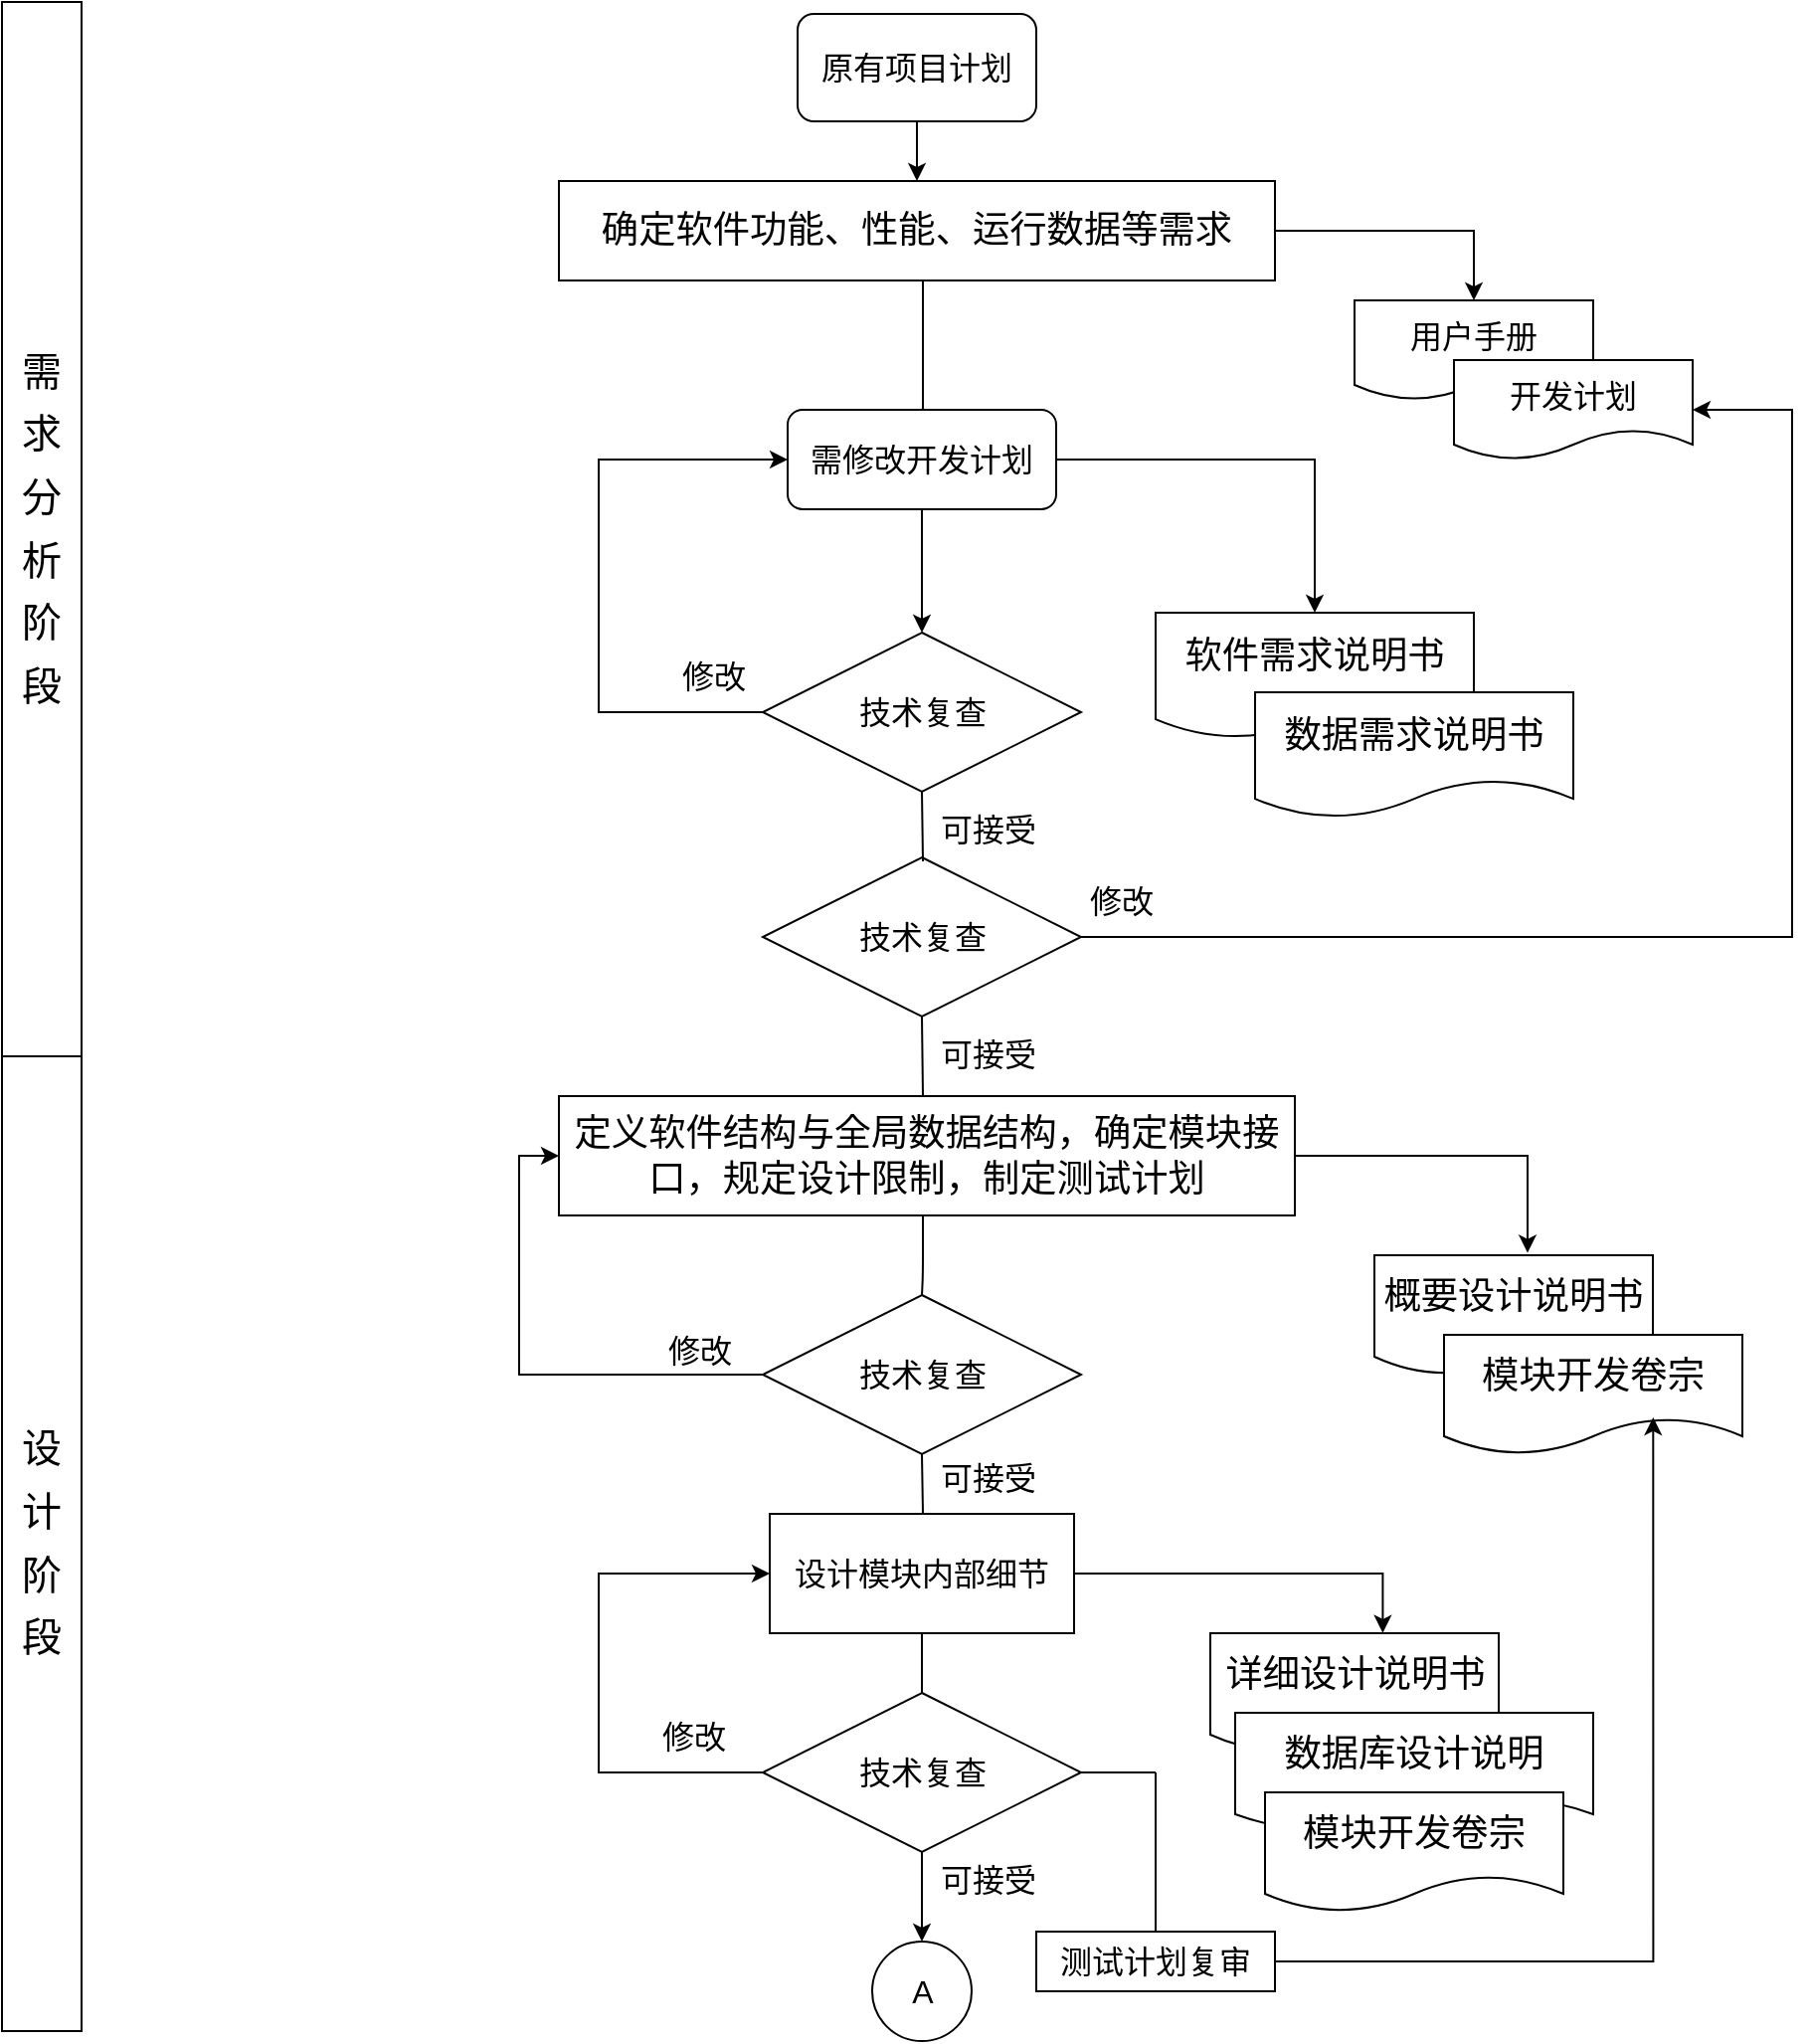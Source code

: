 <mxfile version="14.5.7" type="github">
  <diagram name="Page-1" id="42789a77-a242-8287-6e28-9cd8cfd52e62">
    <mxGraphModel dx="1038" dy="547" grid="1" gridSize="10" guides="1" tooltips="1" connect="1" arrows="1" fold="1" page="1" pageScale="1" pageWidth="1100" pageHeight="850" background="#ffffff" math="0" shadow="0">
      <root>
        <mxCell id="0" />
        <mxCell id="1" parent="0" />
        <mxCell id="1EMOrDI6KpjG5rJn1dOF-1" value="&lt;p style=&quot;line-height: 130%&quot;&gt;&lt;font style=&quot;font-size: 20px ; line-height: 158%&quot;&gt;需求分析阶段&lt;/font&gt;&lt;/p&gt;" style="rounded=0;whiteSpace=wrap;html=1;align=center;" vertex="1" parent="1">
          <mxGeometry x="80" y="30" width="40" height="530" as="geometry" />
        </mxCell>
        <mxCell id="1EMOrDI6KpjG5rJn1dOF-2" value="&lt;p style=&quot;line-height: 130%&quot;&gt;&lt;span style=&quot;font-size: 20px ; line-height: 158%&quot;&gt;设计阶段&lt;/span&gt;&lt;/p&gt;" style="rounded=0;whiteSpace=wrap;html=1;align=center;" vertex="1" parent="1">
          <mxGeometry x="80" y="560" width="40" height="490" as="geometry" />
        </mxCell>
        <mxCell id="1EMOrDI6KpjG5rJn1dOF-3" style="edgeStyle=orthogonalEdgeStyle;rounded=0;orthogonalLoop=1;jettySize=auto;html=1;exitX=0.5;exitY=1;exitDx=0;exitDy=0;fontSize=16;" edge="1" parent="1" source="1EMOrDI6KpjG5rJn1dOF-4" target="1EMOrDI6KpjG5rJn1dOF-7">
          <mxGeometry relative="1" as="geometry">
            <mxPoint x="540" y="120" as="targetPoint" />
          </mxGeometry>
        </mxCell>
        <mxCell id="1EMOrDI6KpjG5rJn1dOF-4" value="原有项目计划" style="rounded=1;whiteSpace=wrap;html=1;fontSize=16;" vertex="1" parent="1">
          <mxGeometry x="480" y="36" width="120" height="54" as="geometry" />
        </mxCell>
        <mxCell id="1EMOrDI6KpjG5rJn1dOF-5" style="edgeStyle=orthogonalEdgeStyle;rounded=0;orthogonalLoop=1;jettySize=auto;html=1;exitX=1;exitY=0.5;exitDx=0;exitDy=0;entryX=0.5;entryY=0;entryDx=0;entryDy=0;fontSize=16;" edge="1" parent="1" source="1EMOrDI6KpjG5rJn1dOF-7" target="1EMOrDI6KpjG5rJn1dOF-19">
          <mxGeometry relative="1" as="geometry">
            <Array as="points">
              <mxPoint x="820" y="145" />
              <mxPoint x="820" y="180" />
            </Array>
          </mxGeometry>
        </mxCell>
        <mxCell id="1EMOrDI6KpjG5rJn1dOF-6" style="edgeStyle=orthogonalEdgeStyle;rounded=0;orthogonalLoop=1;jettySize=auto;html=1;entryX=0.5;entryY=0;entryDx=0;entryDy=0;fontSize=16;" edge="1" parent="1" source="1EMOrDI6KpjG5rJn1dOF-7" target="1EMOrDI6KpjG5rJn1dOF-10">
          <mxGeometry relative="1" as="geometry">
            <Array as="points">
              <mxPoint x="543" y="250" />
              <mxPoint x="543" y="250" />
            </Array>
          </mxGeometry>
        </mxCell>
        <mxCell id="1EMOrDI6KpjG5rJn1dOF-7" value="&lt;p class=&quot;MsoNormal&quot;&gt;&lt;span style=&quot;font-size: 14pt&quot;&gt;&lt;font face=&quot;仿宋_GB2312&quot;&gt;确定软件功能、性能、运行数据等需求&lt;/font&gt;&lt;/span&gt;&lt;/p&gt;" style="rounded=0;whiteSpace=wrap;html=1;" vertex="1" parent="1">
          <mxGeometry x="360" y="120" width="360" height="50" as="geometry" />
        </mxCell>
        <mxCell id="1EMOrDI6KpjG5rJn1dOF-8" style="edgeStyle=orthogonalEdgeStyle;rounded=0;orthogonalLoop=1;jettySize=auto;html=1;exitX=0.5;exitY=1;exitDx=0;exitDy=0;entryX=0.5;entryY=0;entryDx=0;entryDy=0;fontSize=16;" edge="1" parent="1" source="1EMOrDI6KpjG5rJn1dOF-10" target="1EMOrDI6KpjG5rJn1dOF-12">
          <mxGeometry relative="1" as="geometry" />
        </mxCell>
        <mxCell id="1EMOrDI6KpjG5rJn1dOF-9" style="edgeStyle=orthogonalEdgeStyle;rounded=0;orthogonalLoop=1;jettySize=auto;html=1;entryX=0.5;entryY=0;entryDx=0;entryDy=0;fontSize=16;" edge="1" parent="1" source="1EMOrDI6KpjG5rJn1dOF-10" target="1EMOrDI6KpjG5rJn1dOF-20">
          <mxGeometry relative="1" as="geometry" />
        </mxCell>
        <mxCell id="1EMOrDI6KpjG5rJn1dOF-10" value="需修改开发计划" style="rounded=1;whiteSpace=wrap;html=1;fontSize=16;" vertex="1" parent="1">
          <mxGeometry x="475" y="235" width="135" height="50" as="geometry" />
        </mxCell>
        <mxCell id="1EMOrDI6KpjG5rJn1dOF-11" style="edgeStyle=orthogonalEdgeStyle;rounded=0;orthogonalLoop=1;jettySize=auto;html=1;exitX=0;exitY=0.5;exitDx=0;exitDy=0;entryX=0;entryY=0.5;entryDx=0;entryDy=0;fontSize=16;" edge="1" parent="1" source="1EMOrDI6KpjG5rJn1dOF-12" target="1EMOrDI6KpjG5rJn1dOF-10">
          <mxGeometry relative="1" as="geometry">
            <Array as="points">
              <mxPoint x="380" y="387" />
              <mxPoint x="380" y="260" />
            </Array>
          </mxGeometry>
        </mxCell>
        <mxCell id="1EMOrDI6KpjG5rJn1dOF-12" value="技术复查" style="rhombus;whiteSpace=wrap;html=1;fontSize=16;" vertex="1" parent="1">
          <mxGeometry x="462.5" y="347" width="160" height="80" as="geometry" />
        </mxCell>
        <mxCell id="1EMOrDI6KpjG5rJn1dOF-13" style="edgeStyle=orthogonalEdgeStyle;rounded=0;orthogonalLoop=1;jettySize=auto;html=1;entryX=1;entryY=0.5;entryDx=0;entryDy=0;fontSize=16;" edge="1" parent="1" source="1EMOrDI6KpjG5rJn1dOF-14" target="1EMOrDI6KpjG5rJn1dOF-22">
          <mxGeometry relative="1" as="geometry">
            <Array as="points">
              <mxPoint x="980" y="500" />
              <mxPoint x="980" y="235" />
            </Array>
          </mxGeometry>
        </mxCell>
        <mxCell id="1EMOrDI6KpjG5rJn1dOF-14" value="技术复查" style="rhombus;whiteSpace=wrap;html=1;fontSize=16;" vertex="1" parent="1">
          <mxGeometry x="462.5" y="460" width="160" height="80" as="geometry" />
        </mxCell>
        <mxCell id="1EMOrDI6KpjG5rJn1dOF-15" value="" style="endArrow=none;html=1;entryX=0.5;entryY=1;entryDx=0;entryDy=0;" edge="1" parent="1" target="1EMOrDI6KpjG5rJn1dOF-12">
          <mxGeometry width="50" height="50" relative="1" as="geometry">
            <mxPoint x="543" y="462" as="sourcePoint" />
            <mxPoint x="542.5" y="432" as="targetPoint" />
            <Array as="points" />
          </mxGeometry>
        </mxCell>
        <mxCell id="1EMOrDI6KpjG5rJn1dOF-16" value="可接受" style="text;html=1;resizable=0;points=[];autosize=1;align=left;verticalAlign=top;spacingTop=-4;fontSize=16;" vertex="1" parent="1">
          <mxGeometry x="550" y="433.5" width="60" height="20" as="geometry" />
        </mxCell>
        <mxCell id="1EMOrDI6KpjG5rJn1dOF-17" value="修改" style="text;html=1;resizable=0;points=[];autosize=1;align=left;verticalAlign=top;spacingTop=-4;fontSize=16;" vertex="1" parent="1">
          <mxGeometry x="625" y="470" width="50" height="20" as="geometry" />
        </mxCell>
        <mxCell id="1EMOrDI6KpjG5rJn1dOF-18" value="修改" style="text;html=1;resizable=0;points=[];autosize=1;align=left;verticalAlign=top;spacingTop=-4;fontSize=16;" vertex="1" parent="1">
          <mxGeometry x="420" y="357" width="50" height="20" as="geometry" />
        </mxCell>
        <mxCell id="1EMOrDI6KpjG5rJn1dOF-19" value="用户手册" style="shape=document;whiteSpace=wrap;html=1;boundedLbl=1;fontSize=16;" vertex="1" parent="1">
          <mxGeometry x="760" y="180" width="120" height="50" as="geometry" />
        </mxCell>
        <mxCell id="1EMOrDI6KpjG5rJn1dOF-20" value="&lt;p class=&quot;MsoNormal&quot;&gt;&lt;span style=&quot;font-size: 14pt&quot;&gt;&lt;font face=&quot;仿宋_GB2312&quot;&gt;软件需求说明书&lt;/font&gt;&lt;/span&gt;&lt;/p&gt;" style="shape=document;whiteSpace=wrap;html=1;boundedLbl=1;" vertex="1" parent="1">
          <mxGeometry x="660" y="337" width="160" height="63" as="geometry" />
        </mxCell>
        <mxCell id="1EMOrDI6KpjG5rJn1dOF-21" value="&lt;p class=&quot;MsoNormal&quot;&gt;&lt;span style=&quot;font-size: 14pt&quot;&gt;&lt;font face=&quot;仿宋_GB2312&quot;&gt;数据需求说明书&lt;/font&gt;&lt;/span&gt;&lt;/p&gt;" style="shape=document;whiteSpace=wrap;html=1;boundedLbl=1;fontSize=16;" vertex="1" parent="1">
          <mxGeometry x="710" y="377" width="160" height="63" as="geometry" />
        </mxCell>
        <mxCell id="1EMOrDI6KpjG5rJn1dOF-22" value="开发计划" style="shape=document;whiteSpace=wrap;html=1;boundedLbl=1;fontSize=16;" vertex="1" parent="1">
          <mxGeometry x="810" y="210" width="120" height="50" as="geometry" />
        </mxCell>
        <mxCell id="1EMOrDI6KpjG5rJn1dOF-23" value="" style="endArrow=none;html=1;fontSize=16;entryX=0.5;entryY=1;entryDx=0;entryDy=0;" edge="1" parent="1" target="1EMOrDI6KpjG5rJn1dOF-14">
          <mxGeometry width="50" height="50" relative="1" as="geometry">
            <mxPoint x="543" y="580" as="sourcePoint" />
            <mxPoint x="567.5" y="600" as="targetPoint" />
          </mxGeometry>
        </mxCell>
        <mxCell id="1EMOrDI6KpjG5rJn1dOF-24" value="可接受" style="text;html=1;resizable=0;points=[];autosize=1;align=left;verticalAlign=top;spacingTop=-4;fontSize=16;" vertex="1" parent="1">
          <mxGeometry x="550" y="546.5" width="60" height="20" as="geometry" />
        </mxCell>
        <mxCell id="1EMOrDI6KpjG5rJn1dOF-25" style="edgeStyle=orthogonalEdgeStyle;rounded=0;orthogonalLoop=1;jettySize=auto;html=1;entryX=0.55;entryY=-0.02;entryDx=0;entryDy=0;entryPerimeter=0;fontSize=16;" edge="1" parent="1" source="1EMOrDI6KpjG5rJn1dOF-26" target="1EMOrDI6KpjG5rJn1dOF-27">
          <mxGeometry relative="1" as="geometry" />
        </mxCell>
        <mxCell id="1EMOrDI6KpjG5rJn1dOF-26" value="&lt;p class=&quot;MsoNormal&quot;&gt;&lt;span style=&quot;font-size: 14pt&quot;&gt;&lt;font face=&quot;仿宋_GB2312&quot;&gt;定义软件结构与全局数据结构，确定模&lt;/font&gt;&lt;/span&gt;&lt;span style=&quot;font-size: 14pt&quot;&gt;块接口，规定设计限制，制定测试计划&lt;/span&gt;&lt;/p&gt;" style="rounded=0;whiteSpace=wrap;html=1;fontSize=16;align=center;" vertex="1" parent="1">
          <mxGeometry x="360" y="580" width="370" height="60" as="geometry" />
        </mxCell>
        <mxCell id="1EMOrDI6KpjG5rJn1dOF-27" value="&lt;p class=&quot;MsoNormal&quot;&gt;&lt;span style=&quot;font-size: 14pt&quot;&gt;&lt;font face=&quot;仿宋_GB2312&quot;&gt;概要设计说明书&lt;/font&gt;&lt;/span&gt;&lt;/p&gt;" style="shape=document;whiteSpace=wrap;html=1;boundedLbl=1;fontSize=16;" vertex="1" parent="1">
          <mxGeometry x="770" y="660" width="140" height="60" as="geometry" />
        </mxCell>
        <mxCell id="1EMOrDI6KpjG5rJn1dOF-28" value="&lt;p class=&quot;MsoNormal&quot;&gt;&lt;span style=&quot;font-size: 14pt&quot;&gt;&lt;font face=&quot;仿宋_GB2312&quot;&gt;模块开发卷宗&lt;/font&gt;&lt;/span&gt;&lt;/p&gt;" style="shape=document;whiteSpace=wrap;html=1;boundedLbl=1;fontSize=16;" vertex="1" parent="1">
          <mxGeometry x="805" y="700" width="150" height="60" as="geometry" />
        </mxCell>
        <mxCell id="1EMOrDI6KpjG5rJn1dOF-29" style="edgeStyle=orthogonalEdgeStyle;rounded=0;orthogonalLoop=1;jettySize=auto;html=1;entryX=0;entryY=0.5;entryDx=0;entryDy=0;fontSize=16;" edge="1" parent="1" source="1EMOrDI6KpjG5rJn1dOF-30" target="1EMOrDI6KpjG5rJn1dOF-26">
          <mxGeometry relative="1" as="geometry">
            <Array as="points">
              <mxPoint x="340" y="720" />
              <mxPoint x="340" y="610" />
            </Array>
          </mxGeometry>
        </mxCell>
        <mxCell id="1EMOrDI6KpjG5rJn1dOF-30" value="技术复查" style="rhombus;whiteSpace=wrap;html=1;fontSize=16;" vertex="1" parent="1">
          <mxGeometry x="462.5" y="680" width="160" height="80" as="geometry" />
        </mxCell>
        <mxCell id="1EMOrDI6KpjG5rJn1dOF-31" value="" style="endArrow=none;html=1;fontSize=16;exitX=0.5;exitY=0;exitDx=0;exitDy=0;" edge="1" parent="1" source="1EMOrDI6KpjG5rJn1dOF-30">
          <mxGeometry width="50" height="50" relative="1" as="geometry">
            <mxPoint x="500" y="690" as="sourcePoint" />
            <mxPoint x="543" y="640" as="targetPoint" />
            <Array as="points">
              <mxPoint x="543" y="670" />
            </Array>
          </mxGeometry>
        </mxCell>
        <mxCell id="1EMOrDI6KpjG5rJn1dOF-32" value="修改" style="text;html=1;resizable=0;points=[];autosize=1;align=left;verticalAlign=top;spacingTop=-4;fontSize=16;" vertex="1" parent="1">
          <mxGeometry x="412.5" y="696" width="50" height="20" as="geometry" />
        </mxCell>
        <mxCell id="1EMOrDI6KpjG5rJn1dOF-33" value="" style="endArrow=none;html=1;fontSize=16;" edge="1" parent="1">
          <mxGeometry width="50" height="50" relative="1" as="geometry">
            <mxPoint x="543" y="790" as="sourcePoint" />
            <mxPoint x="542.5" y="760" as="targetPoint" />
          </mxGeometry>
        </mxCell>
        <mxCell id="1EMOrDI6KpjG5rJn1dOF-34" value="可接受" style="text;html=1;resizable=0;points=[];autosize=1;align=left;verticalAlign=top;spacingTop=-4;fontSize=16;" vertex="1" parent="1">
          <mxGeometry x="550" y="760" width="60" height="20" as="geometry" />
        </mxCell>
        <mxCell id="1EMOrDI6KpjG5rJn1dOF-35" style="edgeStyle=orthogonalEdgeStyle;rounded=0;orthogonalLoop=1;jettySize=auto;html=1;exitX=1;exitY=0.5;exitDx=0;exitDy=0;entryX=0.598;entryY=-0.002;entryDx=0;entryDy=0;entryPerimeter=0;fontSize=16;" edge="1" parent="1" source="1EMOrDI6KpjG5rJn1dOF-36" target="1EMOrDI6KpjG5rJn1dOF-37">
          <mxGeometry relative="1" as="geometry" />
        </mxCell>
        <mxCell id="1EMOrDI6KpjG5rJn1dOF-36" value="设计模块内部细节" style="rounded=0;whiteSpace=wrap;html=1;fontSize=16;" vertex="1" parent="1">
          <mxGeometry x="466" y="790" width="153" height="60" as="geometry" />
        </mxCell>
        <mxCell id="1EMOrDI6KpjG5rJn1dOF-37" value="&lt;p class=&quot;MsoNormal&quot;&gt;&lt;span style=&quot;font-size: 14pt&quot;&gt;&lt;font face=&quot;仿宋_GB2312&quot;&gt;详细设计说明书&lt;/font&gt;&lt;/span&gt;&lt;/p&gt;" style="shape=document;whiteSpace=wrap;html=1;boundedLbl=1;fontSize=16;" vertex="1" parent="1">
          <mxGeometry x="687.5" y="850" width="145" height="60" as="geometry" />
        </mxCell>
        <mxCell id="1EMOrDI6KpjG5rJn1dOF-38" value="&lt;p class=&quot;MsoNormal&quot;&gt;&lt;span style=&quot;font-size: 14pt&quot;&gt;&lt;font face=&quot;仿宋_GB2312&quot;&gt;数据库设计说明&lt;/font&gt;&lt;/span&gt;&lt;/p&gt;" style="shape=document;whiteSpace=wrap;html=1;boundedLbl=1;fontSize=16;" vertex="1" parent="1">
          <mxGeometry x="700" y="890" width="180" height="60" as="geometry" />
        </mxCell>
        <mxCell id="1EMOrDI6KpjG5rJn1dOF-39" value="&lt;p class=&quot;MsoNormal&quot;&gt;&lt;span style=&quot;font-size: 14pt&quot;&gt;&lt;font face=&quot;仿宋_GB2312&quot;&gt;模块开发卷宗&lt;/font&gt;&lt;/span&gt;&lt;/p&gt;" style="shape=document;whiteSpace=wrap;html=1;boundedLbl=1;fontSize=16;" vertex="1" parent="1">
          <mxGeometry x="715" y="930" width="150" height="60" as="geometry" />
        </mxCell>
        <mxCell id="1EMOrDI6KpjG5rJn1dOF-40" style="edgeStyle=orthogonalEdgeStyle;rounded=0;orthogonalLoop=1;jettySize=auto;html=1;entryX=0;entryY=0.5;entryDx=0;entryDy=0;fontSize=16;" edge="1" parent="1" source="1EMOrDI6KpjG5rJn1dOF-42" target="1EMOrDI6KpjG5rJn1dOF-36">
          <mxGeometry relative="1" as="geometry">
            <Array as="points">
              <mxPoint x="380" y="920" />
              <mxPoint x="380" y="820" />
            </Array>
          </mxGeometry>
        </mxCell>
        <mxCell id="1EMOrDI6KpjG5rJn1dOF-41" style="edgeStyle=orthogonalEdgeStyle;rounded=0;orthogonalLoop=1;jettySize=auto;html=1;exitX=0.5;exitY=1;exitDx=0;exitDy=0;entryX=0.5;entryY=0;entryDx=0;entryDy=0;fontSize=16;" edge="1" parent="1" source="1EMOrDI6KpjG5rJn1dOF-42" target="1EMOrDI6KpjG5rJn1dOF-45">
          <mxGeometry relative="1" as="geometry" />
        </mxCell>
        <mxCell id="1EMOrDI6KpjG5rJn1dOF-42" value="技术复查" style="rhombus;whiteSpace=wrap;html=1;fontSize=16;" vertex="1" parent="1">
          <mxGeometry x="462.5" y="880" width="160" height="80" as="geometry" />
        </mxCell>
        <mxCell id="1EMOrDI6KpjG5rJn1dOF-43" value="" style="endArrow=none;html=1;fontSize=16;exitX=0.5;exitY=0;exitDx=0;exitDy=0;" edge="1" parent="1" source="1EMOrDI6KpjG5rJn1dOF-42">
          <mxGeometry width="50" height="50" relative="1" as="geometry">
            <mxPoint x="492.5" y="900" as="sourcePoint" />
            <mxPoint x="542.5" y="850" as="targetPoint" />
          </mxGeometry>
        </mxCell>
        <mxCell id="1EMOrDI6KpjG5rJn1dOF-44" value="修改" style="text;html=1;resizable=0;points=[];autosize=1;align=left;verticalAlign=top;spacingTop=-4;fontSize=16;" vertex="1" parent="1">
          <mxGeometry x="410" y="890" width="50" height="20" as="geometry" />
        </mxCell>
        <mxCell id="1EMOrDI6KpjG5rJn1dOF-45" value="A" style="ellipse;whiteSpace=wrap;html=1;aspect=fixed;fontSize=16;" vertex="1" parent="1">
          <mxGeometry x="517.5" y="1005" width="50" height="50" as="geometry" />
        </mxCell>
        <mxCell id="1EMOrDI6KpjG5rJn1dOF-46" value="可接受" style="text;html=1;resizable=0;points=[];autosize=1;align=left;verticalAlign=top;spacingTop=-4;fontSize=16;" vertex="1" parent="1">
          <mxGeometry x="550" y="962" width="60" height="20" as="geometry" />
        </mxCell>
        <mxCell id="1EMOrDI6KpjG5rJn1dOF-47" style="edgeStyle=orthogonalEdgeStyle;rounded=0;orthogonalLoop=1;jettySize=auto;html=1;entryX=0.701;entryY=0.691;entryDx=0;entryDy=0;entryPerimeter=0;fontSize=16;" edge="1" parent="1" source="1EMOrDI6KpjG5rJn1dOF-48" target="1EMOrDI6KpjG5rJn1dOF-28">
          <mxGeometry relative="1" as="geometry" />
        </mxCell>
        <mxCell id="1EMOrDI6KpjG5rJn1dOF-48" value="测试计划复审" style="rounded=0;whiteSpace=wrap;html=1;fontSize=16;" vertex="1" parent="1">
          <mxGeometry x="600" y="1000" width="120" height="30" as="geometry" />
        </mxCell>
        <mxCell id="1EMOrDI6KpjG5rJn1dOF-49" value="" style="endArrow=none;html=1;fontSize=16;exitX=0.5;exitY=0;exitDx=0;exitDy=0;" edge="1" parent="1" source="1EMOrDI6KpjG5rJn1dOF-48">
          <mxGeometry width="50" height="50" relative="1" as="geometry">
            <mxPoint x="637.5" y="1005" as="sourcePoint" />
            <mxPoint x="660" y="920" as="targetPoint" />
          </mxGeometry>
        </mxCell>
        <mxCell id="1EMOrDI6KpjG5rJn1dOF-50" value="" style="endArrow=none;html=1;fontSize=16;exitX=1;exitY=0.5;exitDx=0;exitDy=0;" edge="1" parent="1" source="1EMOrDI6KpjG5rJn1dOF-42">
          <mxGeometry width="50" height="50" relative="1" as="geometry">
            <mxPoint x="610" y="970" as="sourcePoint" />
            <mxPoint x="660" y="920" as="targetPoint" />
          </mxGeometry>
        </mxCell>
      </root>
    </mxGraphModel>
  </diagram>
</mxfile>
